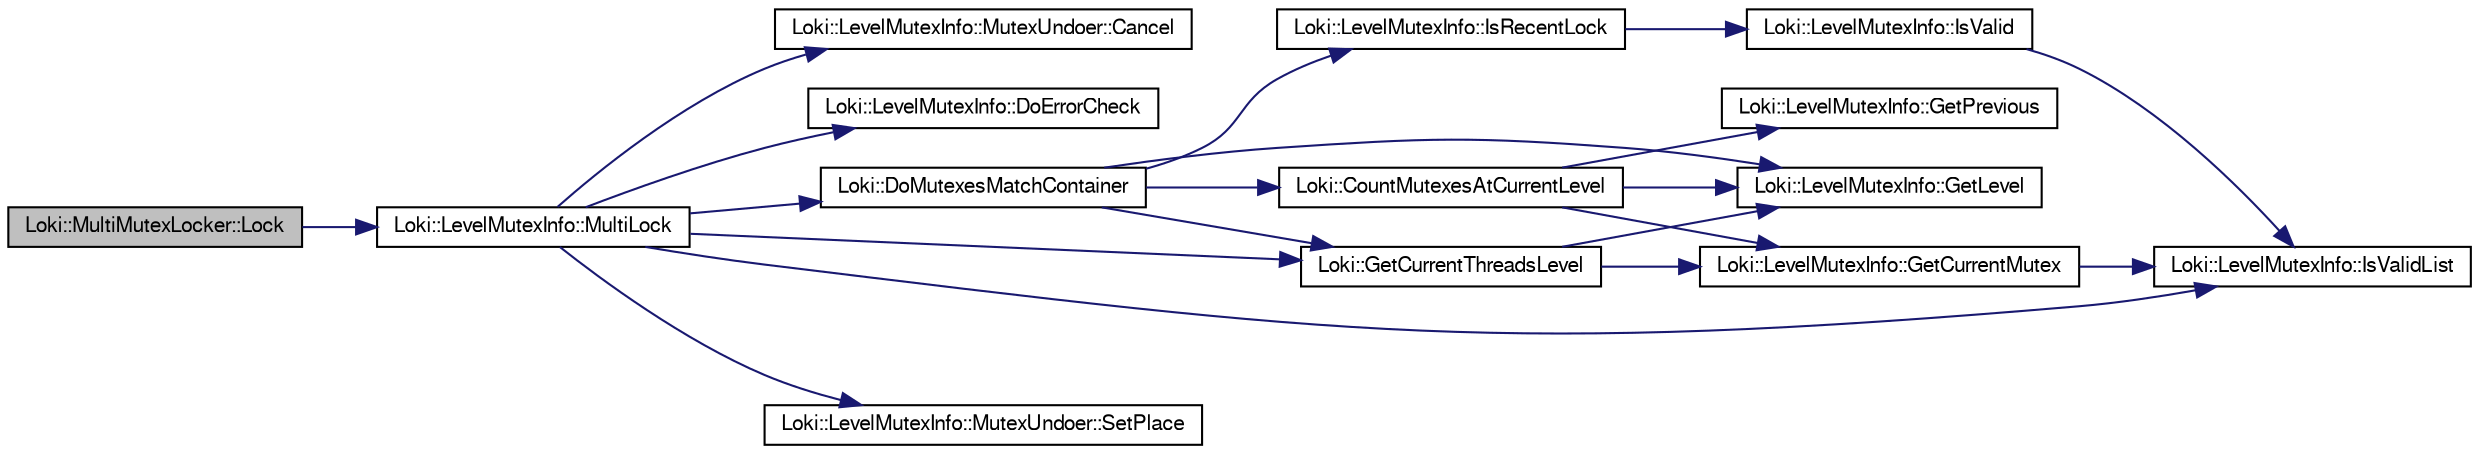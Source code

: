 digraph G
{
  bgcolor="transparent";
  edge [fontname="FreeSans",fontsize="10",labelfontname="FreeSans",labelfontsize="10"];
  node [fontname="FreeSans",fontsize="10",shape=record];
  rankdir=LR;
  Node1 [label="Loki::MultiMutexLocker::Lock",height=0.2,width=0.4,color="black", fillcolor="grey75", style="filled" fontcolor="black"];
  Node1 -> Node2 [color="midnightblue",fontsize="10",style="solid",fontname="FreeSans"];
  Node2 [label="Loki::LevelMutexInfo::MultiLock",height=0.2,width=0.4,color="black",URL="$a00071.html#dde650eae1cad8b4723e68cdb9130283"];
  Node2 -> Node3 [color="midnightblue",fontsize="10",style="solid",fontname="FreeSans"];
  Node3 [label="Loki::LevelMutexInfo::MutexUndoer::Cancel",height=0.2,width=0.4,color="black",URL="$a00073.html#87e777d849336fe81907e55aaad1edaa"];
  Node2 -> Node4 [color="midnightblue",fontsize="10",style="solid",fontname="FreeSans"];
  Node4 [label="Loki::LevelMutexInfo::DoErrorCheck",height=0.2,width=0.4,color="black",URL="$a00071.html#14e0d51318b864645bbb3df4f7c9f7ab"];
  Node2 -> Node5 [color="midnightblue",fontsize="10",style="solid",fontname="FreeSans"];
  Node5 [label="Loki::DoMutexesMatchContainer",height=0.2,width=0.4,color="black",URL="$a00192.html#d633ca81ae0befaf235ae63886368037"];
  Node5 -> Node6 [color="midnightblue",fontsize="10",style="solid",fontname="FreeSans"];
  Node6 [label="Loki::CountMutexesAtCurrentLevel",height=0.2,width=0.4,color="black",URL="$a00192.html#8cb767d3e7aaf2fe44b8f3b90218b876"];
  Node6 -> Node7 [color="midnightblue",fontsize="10",style="solid",fontname="FreeSans"];
  Node7 [label="Loki::LevelMutexInfo::GetCurrentMutex",height=0.2,width=0.4,color="black",URL="$a00071.html#b7fd94847721b118979b72121472d3e2"];
  Node7 -> Node8 [color="midnightblue",fontsize="10",style="solid",fontname="FreeSans"];
  Node8 [label="Loki::LevelMutexInfo::IsValidList",height=0.2,width=0.4,color="black",URL="$a00071.html#01f6dfba5d2ea5606109b34e5a543cf0"];
  Node6 -> Node9 [color="midnightblue",fontsize="10",style="solid",fontname="FreeSans"];
  Node9 [label="Loki::LevelMutexInfo::GetLevel",height=0.2,width=0.4,color="black",URL="$a00071.html#1cad7c6b6fc50e230401e4cc22761d14",tooltip="Returns the level of this mutex."];
  Node6 -> Node10 [color="midnightblue",fontsize="10",style="solid",fontname="FreeSans"];
  Node10 [label="Loki::LevelMutexInfo::GetPrevious",height=0.2,width=0.4,color="black",URL="$a00071.html#b774e94ff72724dd87ff236d99970bb5",tooltip="Returns pointer to mutex previously locked by the thread which locked this."];
  Node5 -> Node11 [color="midnightblue",fontsize="10",style="solid",fontname="FreeSans"];
  Node11 [label="Loki::GetCurrentThreadsLevel",height=0.2,width=0.4,color="black",URL="$a00192.html#9548795d9cda6f227a1e1241ba577ca8"];
  Node11 -> Node7 [color="midnightblue",fontsize="10",style="solid",fontname="FreeSans"];
  Node11 -> Node9 [color="midnightblue",fontsize="10",style="solid",fontname="FreeSans"];
  Node5 -> Node9 [color="midnightblue",fontsize="10",style="solid",fontname="FreeSans"];
  Node5 -> Node12 [color="midnightblue",fontsize="10",style="solid",fontname="FreeSans"];
  Node12 [label="Loki::LevelMutexInfo::IsRecentLock",height=0.2,width=0.4,color="black",URL="$a00071.html#b917108c3e7c83b8a515d28e91a3a3ca"];
  Node12 -> Node13 [color="midnightblue",fontsize="10",style="solid",fontname="FreeSans"];
  Node13 [label="Loki::LevelMutexInfo::IsValid",height=0.2,width=0.4,color="black",URL="$a00071.html#36c34ecf5d019f3db9bfb8654cf49176"];
  Node13 -> Node8 [color="midnightblue",fontsize="10",style="solid",fontname="FreeSans"];
  Node2 -> Node11 [color="midnightblue",fontsize="10",style="solid",fontname="FreeSans"];
  Node2 -> Node8 [color="midnightblue",fontsize="10",style="solid",fontname="FreeSans"];
  Node2 -> Node14 [color="midnightblue",fontsize="10",style="solid",fontname="FreeSans"];
  Node14 [label="Loki::LevelMutexInfo::MutexUndoer::SetPlace",height=0.2,width=0.4,color="black",URL="$a00073.html#65a5d0ff95ed8ab37280350f6a10259c"];
}
